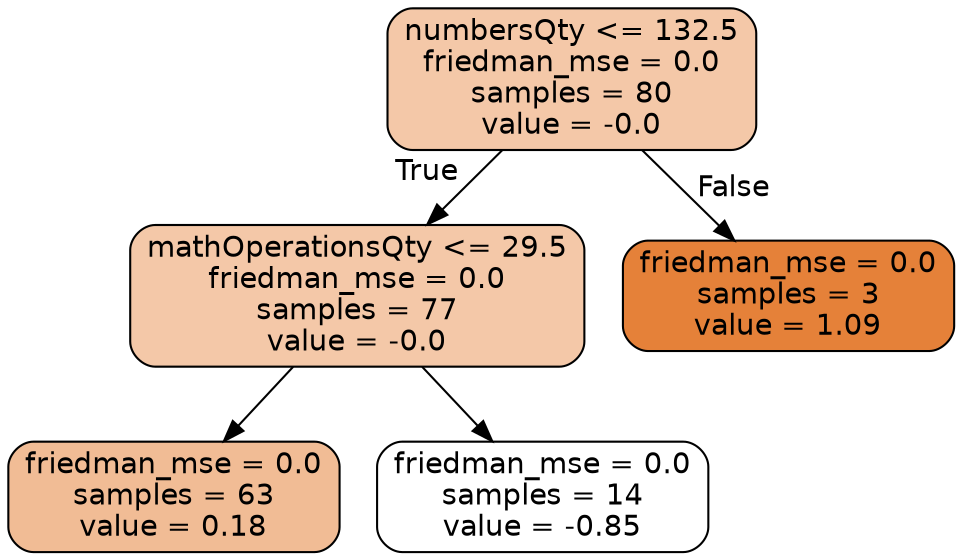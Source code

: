 digraph Tree {
node [shape=box, style="filled, rounded", color="black", fontname="helvetica"] ;
edge [fontname="helvetica"] ;
0 [label="numbersQty <= 132.5\nfriedman_mse = 0.0\nsamples = 80\nvalue = -0.0", fillcolor="#f4c8a8"] ;
1 [label="mathOperationsQty <= 29.5\nfriedman_mse = 0.0\nsamples = 77\nvalue = -0.0", fillcolor="#f4c8a8"] ;
0 -> 1 [labeldistance=2.5, labelangle=45, headlabel="True"] ;
3 [label="friedman_mse = 0.0\nsamples = 63\nvalue = 0.18", fillcolor="#f1bc95"] ;
1 -> 3 ;
4 [label="friedman_mse = 0.0\nsamples = 14\nvalue = -0.85", fillcolor="#ffffff"] ;
1 -> 4 ;
2 [label="friedman_mse = 0.0\nsamples = 3\nvalue = 1.09", fillcolor="#e58139"] ;
0 -> 2 [labeldistance=2.5, labelangle=-45, headlabel="False"] ;
}